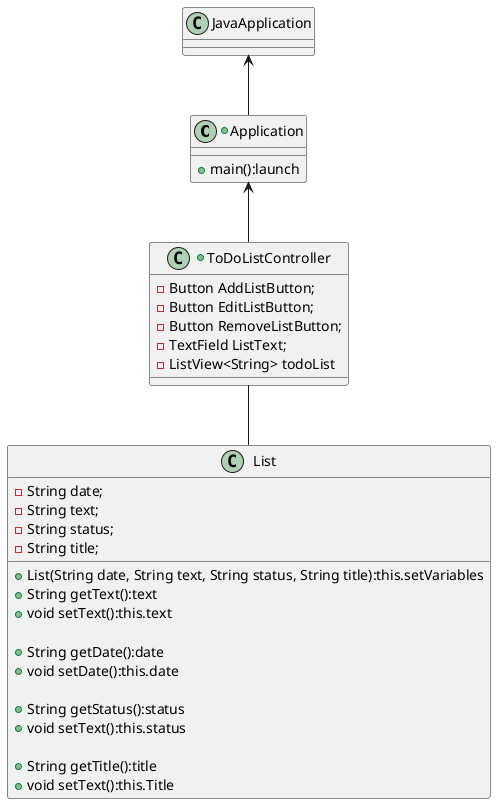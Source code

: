 @startuml
'https://plantuml.com/sequence-diagram
+Class Application{

+main():launch
}
+Class ToDoListController{

-Button AddListButton;
-Button EditListButton;
-Button RemoveListButton;
-TextField ListText;
-ListView<String> todoList

}

Class List{

-String date;
-String text;
-String status;
-String title;

+List(String date, String text, String status, String title):this.setVariables


+String getText():text
+void setText():this.text

+String getDate():date
+void setDate():this.date

+String getStatus():status
+void setText():this.status

+String getTitle():title
+void setText():this.Title


}

JavaApplication<--Application
Application<--ToDoListController
ToDoListController-- List
@enduml
